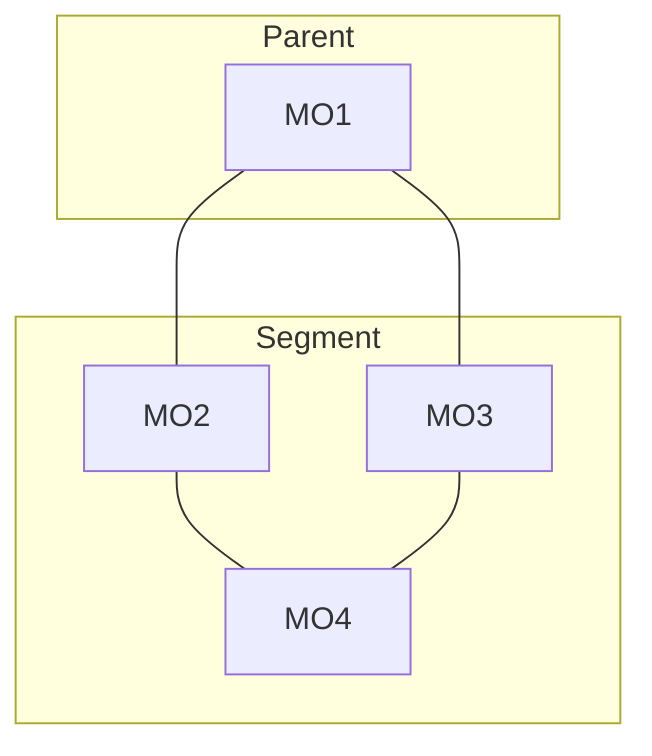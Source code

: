 graph TB
    subgraph Parent
    MO1
    end
    subgraph Segment
    MO2
    MO3
    MO4
    end
    MO1 --- MO2
    MO1 --- MO3
    MO2 --- MO4
    MO3 --- MO4